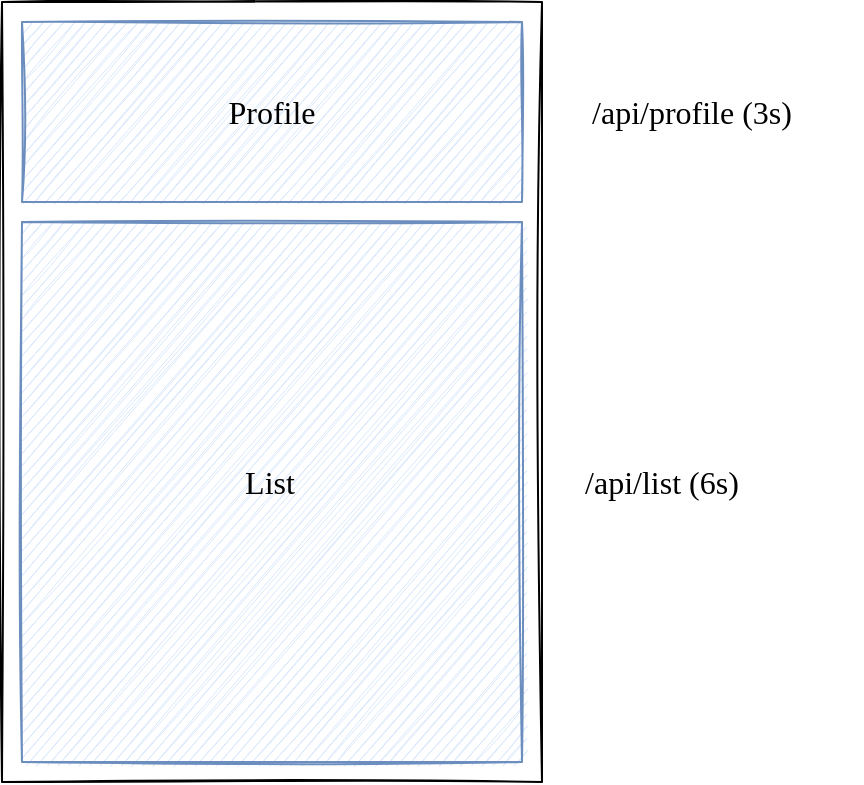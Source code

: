 <mxfile version="14.4.2" type="device"><diagram id="CEEfaIUxW_NYbXffQtji" name="第 1 页"><mxGraphModel dx="1106" dy="915" grid="1" gridSize="10" guides="1" tooltips="1" connect="1" arrows="1" fold="1" page="1" pageScale="1" pageWidth="827" pageHeight="1169" math="0" shadow="0"><root><mxCell id="0"/><mxCell id="1" parent="0"/><mxCell id="TxEmxkQ_45eX_V9-C_gA-1" value="" style="rounded=0;whiteSpace=wrap;html=1;sketch=1;fontFamily=Comic Sans MS;fontSize=16;" vertex="1" parent="1"><mxGeometry x="280" y="300" width="270" height="390" as="geometry"/></mxCell><mxCell id="TxEmxkQ_45eX_V9-C_gA-2" value="" style="rounded=0;whiteSpace=wrap;html=1;fontFamily=Comic Sans MS;fontSize=16;fillColor=#dae8fc;strokeColor=#6c8ebf;sketch=1;" vertex="1" parent="1"><mxGeometry x="290" y="310" width="250" height="90" as="geometry"/></mxCell><mxCell id="TxEmxkQ_45eX_V9-C_gA-3" value="" style="rounded=0;whiteSpace=wrap;html=1;sketch=1;fontFamily=Comic Sans MS;fontSize=16;fillColor=#dae8fc;strokeColor=#6c8ebf;" vertex="1" parent="1"><mxGeometry x="290" y="410" width="250" height="270" as="geometry"/></mxCell><mxCell id="TxEmxkQ_45eX_V9-C_gA-4" value="Profile" style="text;html=1;strokeColor=none;fillColor=none;align=center;verticalAlign=middle;whiteSpace=wrap;rounded=0;sketch=1;fontFamily=Comic Sans MS;fontSize=16;" vertex="1" parent="1"><mxGeometry x="395" y="345" width="40" height="20" as="geometry"/></mxCell><mxCell id="TxEmxkQ_45eX_V9-C_gA-5" value="List" style="text;html=1;strokeColor=none;fillColor=none;align=center;verticalAlign=middle;whiteSpace=wrap;rounded=0;sketch=1;fontFamily=Comic Sans MS;fontSize=16;" vertex="1" parent="1"><mxGeometry x="394" y="530" width="40" height="20" as="geometry"/></mxCell><mxCell id="TxEmxkQ_45eX_V9-C_gA-6" value="/api/profile (3s)" style="text;html=1;strokeColor=none;fillColor=none;align=center;verticalAlign=middle;whiteSpace=wrap;rounded=0;sketch=1;fontFamily=Comic Sans MS;fontSize=16;" vertex="1" parent="1"><mxGeometry x="540" y="345" width="170" height="20" as="geometry"/></mxCell><mxCell id="TxEmxkQ_45eX_V9-C_gA-7" value="/api/list (6s)" style="text;html=1;strokeColor=none;fillColor=none;align=center;verticalAlign=middle;whiteSpace=wrap;rounded=0;sketch=1;fontFamily=Comic Sans MS;fontSize=16;" vertex="1" parent="1"><mxGeometry x="540" y="530" width="140" height="20" as="geometry"/></mxCell></root></mxGraphModel></diagram></mxfile>